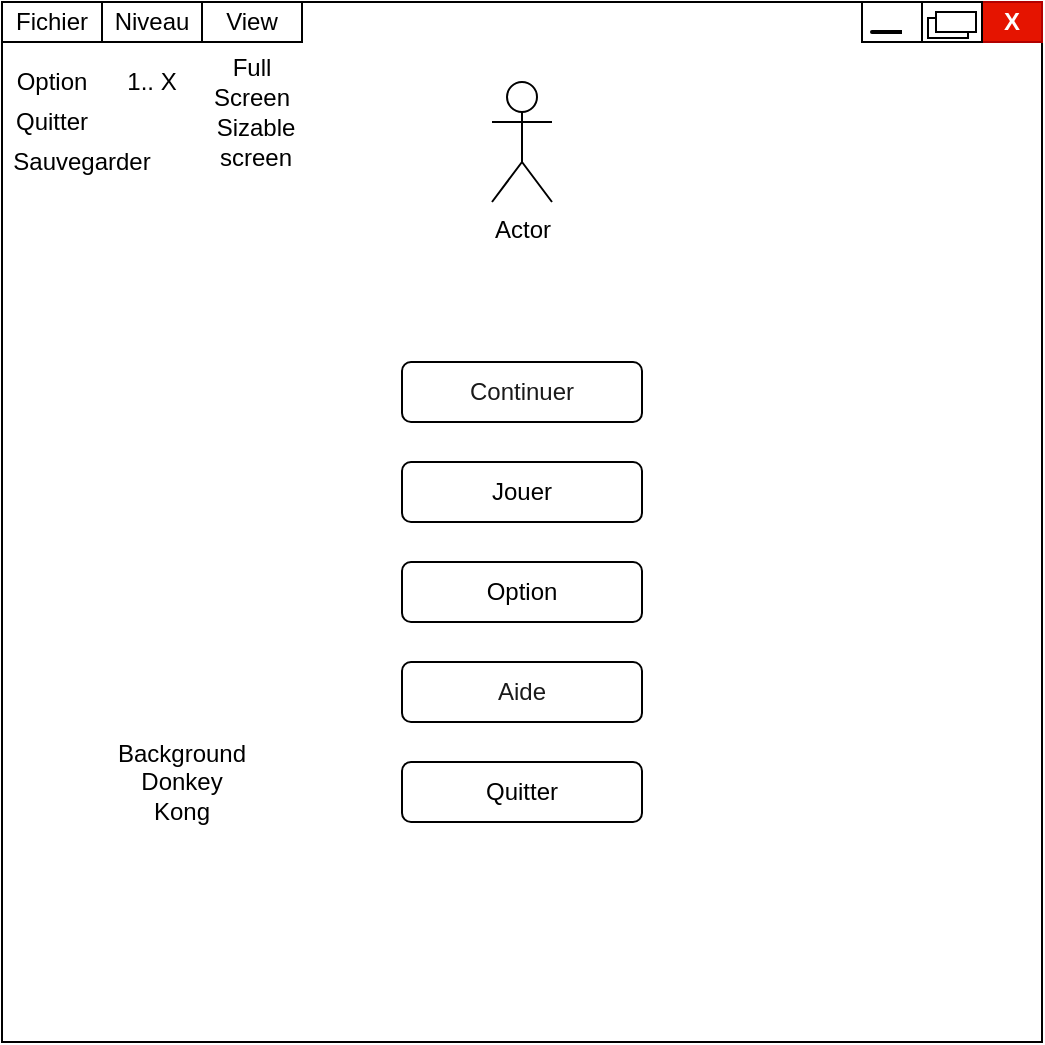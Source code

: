 <mxfile version="12.9.5" type="github" pages="5"><diagram id="MJu-IrhfT8H-dMEGHJ8v" name="Page-1"><mxGraphModel dx="1182" dy="761" grid="1" gridSize="10" guides="1" tooltips="1" connect="1" arrows="1" fold="1" page="1" pageScale="1" pageWidth="827" pageHeight="1169" math="0" shadow="0"><root><mxCell id="0"/><mxCell id="1" parent="0"/><mxCell id="d40sE--eeFX08UkqFWNd-1" value="" style="whiteSpace=wrap;html=1;aspect=fixed;" vertex="1" parent="1"><mxGeometry x="140" y="90" width="520" height="520" as="geometry"/></mxCell><mxCell id="d40sE--eeFX08UkqFWNd-5" value="X" style="rounded=0;whiteSpace=wrap;html=1;fillColor=#e51400;strokeColor=#B20000;fontColor=#FFFFFF;fontStyle=1" vertex="1" parent="1"><mxGeometry x="630" y="90" width="30" height="20" as="geometry"/></mxCell><mxCell id="d40sE--eeFX08UkqFWNd-6" value="" style="rounded=0;whiteSpace=wrap;html=1;" vertex="1" parent="1"><mxGeometry x="600" y="90" width="30" height="20" as="geometry"/></mxCell><mxCell id="d40sE--eeFX08UkqFWNd-7" value="" style="rounded=0;whiteSpace=wrap;html=1;" vertex="1" parent="1"><mxGeometry x="570" y="90" width="30" height="20" as="geometry"/></mxCell><mxCell id="d40sE--eeFX08UkqFWNd-8" value="Jouer" style="rounded=1;whiteSpace=wrap;html=1;" vertex="1" parent="1"><mxGeometry x="340" y="320" width="120" height="30" as="geometry"/></mxCell><mxCell id="d40sE--eeFX08UkqFWNd-9" value="Option" style="rounded=1;whiteSpace=wrap;html=1;" vertex="1" parent="1"><mxGeometry x="340" y="370" width="120" height="30" as="geometry"/></mxCell><mxCell id="d40sE--eeFX08UkqFWNd-10" value="Quitter" style="rounded=1;whiteSpace=wrap;html=1;" vertex="1" parent="1"><mxGeometry x="340" y="470" width="120" height="30" as="geometry"/></mxCell><mxCell id="d40sE--eeFX08UkqFWNd-11" value="Actor" style="shape=umlActor;verticalLabelPosition=bottom;labelBackgroundColor=#ffffff;verticalAlign=top;html=1;outlineConnect=0;" vertex="1" parent="1"><mxGeometry x="385" y="130" width="30" height="60" as="geometry"/></mxCell><mxCell id="d40sE--eeFX08UkqFWNd-13" value="Background Donkey Kong" style="text;html=1;strokeColor=none;fillColor=none;align=center;verticalAlign=middle;whiteSpace=wrap;rounded=0;" vertex="1" parent="1"><mxGeometry x="210" y="470" width="40" height="20" as="geometry"/></mxCell><mxCell id="5pZwspo3pknwPoFdl_wv-1" value="Fichier" style="rounded=0;whiteSpace=wrap;html=1;" vertex="1" parent="1"><mxGeometry x="140" y="90" width="50" height="20" as="geometry"/></mxCell><mxCell id="5pZwspo3pknwPoFdl_wv-2" value="Niveau" style="rounded=0;whiteSpace=wrap;html=1;" vertex="1" parent="1"><mxGeometry x="190" y="90" width="50" height="20" as="geometry"/></mxCell><mxCell id="5pZwspo3pknwPoFdl_wv-3" value="View" style="rounded=0;whiteSpace=wrap;html=1;" vertex="1" parent="1"><mxGeometry x="240" y="90" width="50" height="20" as="geometry"/></mxCell><mxCell id="YX7-mBzuiPzzeSwTnvAa-1" value="Option" style="text;html=1;strokeColor=none;fillColor=none;align=center;verticalAlign=middle;whiteSpace=wrap;rounded=0;" vertex="1" parent="1"><mxGeometry x="145" y="120" width="40" height="20" as="geometry"/></mxCell><mxCell id="YX7-mBzuiPzzeSwTnvAa-2" value="Quitter" style="text;html=1;strokeColor=none;fillColor=none;align=center;verticalAlign=middle;whiteSpace=wrap;rounded=0;" vertex="1" parent="1"><mxGeometry x="145" y="140" width="40" height="20" as="geometry"/></mxCell><mxCell id="YX7-mBzuiPzzeSwTnvAa-3" value="Sauvegarder" style="text;html=1;strokeColor=none;fillColor=none;align=center;verticalAlign=middle;whiteSpace=wrap;rounded=0;" vertex="1" parent="1"><mxGeometry x="160" y="160" width="40" height="20" as="geometry"/></mxCell><mxCell id="YX7-mBzuiPzzeSwTnvAa-4" value="1.. X" style="text;html=1;strokeColor=none;fillColor=none;align=center;verticalAlign=middle;whiteSpace=wrap;rounded=0;" vertex="1" parent="1"><mxGeometry x="195" y="120" width="40" height="20" as="geometry"/></mxCell><mxCell id="YX7-mBzuiPzzeSwTnvAa-5" value="Full Screen" style="text;html=1;strokeColor=none;fillColor=none;align=center;verticalAlign=middle;whiteSpace=wrap;rounded=0;" vertex="1" parent="1"><mxGeometry x="245" y="120" width="40" height="20" as="geometry"/></mxCell><mxCell id="YX7-mBzuiPzzeSwTnvAa-6" value="Sizable screen" style="text;html=1;strokeColor=none;fillColor=none;align=center;verticalAlign=middle;whiteSpace=wrap;rounded=0;" vertex="1" parent="1"><mxGeometry x="247" y="150" width="40" height="20" as="geometry"/></mxCell><mxCell id="YX7-mBzuiPzzeSwTnvAa-7" value="" style="rounded=0;whiteSpace=wrap;html=1;fontColor=#FFFFFF;" vertex="1" parent="1"><mxGeometry x="603" y="98" width="20" height="10" as="geometry"/></mxCell><mxCell id="YX7-mBzuiPzzeSwTnvAa-9" value="" style="endArrow=none;html=1;fontColor=#FFFFFF;strokeWidth=2;" edge="1" parent="1"><mxGeometry width="50" height="50" relative="1" as="geometry"><mxPoint x="590" y="105" as="sourcePoint"/><mxPoint x="590" y="105" as="targetPoint"/><Array as="points"><mxPoint x="570" y="105"/></Array></mxGeometry></mxCell><mxCell id="YX7-mBzuiPzzeSwTnvAa-10" value="" style="rounded=0;whiteSpace=wrap;html=1;fontColor=#FFFFFF;" vertex="1" parent="1"><mxGeometry x="607" y="95" width="20" height="10" as="geometry"/></mxCell><mxCell id="_hrIcedxYh1KK1JeIAip-1" value="Aide" style="rounded=1;whiteSpace=wrap;html=1;fontColor=#1A1A1A;" vertex="1" parent="1"><mxGeometry x="340" y="420" width="120" height="30" as="geometry"/></mxCell><mxCell id="Mm--oP4z0I4QeznkHdy3-1" value="Continuer" style="rounded=1;whiteSpace=wrap;html=1;fontColor=#1A1A1A;" vertex="1" parent="1"><mxGeometry x="340" y="270" width="120" height="30" as="geometry"/></mxCell></root></mxGraphModel></diagram><diagram id="lppRwmm_ZwnK1JYK9efZ" name="Page-2"><mxGraphModel dx="1182" dy="761" grid="1" gridSize="10" guides="1" tooltips="1" connect="1" arrows="1" fold="1" page="1" pageScale="1" pageWidth="827" pageHeight="1169" math="0" shadow="0"><root><mxCell id="HEBlxjGkuaWdOYbG5sSL-0"/><mxCell id="HEBlxjGkuaWdOYbG5sSL-1" parent="HEBlxjGkuaWdOYbG5sSL-0"/><mxCell id="X5IsM4IK13u4ezns0tV5-0" value="" style="whiteSpace=wrap;html=1;aspect=fixed;" vertex="1" parent="HEBlxjGkuaWdOYbG5sSL-1"><mxGeometry x="130" y="100" width="520" height="520" as="geometry"/></mxCell><mxCell id="ecJn6SYAu1iSSMCjbpgX-0" value="" style="rounded=0;whiteSpace=wrap;html=1;" vertex="1" parent="HEBlxjGkuaWdOYbG5sSL-1"><mxGeometry x="560" y="100" width="30" height="20" as="geometry"/></mxCell><mxCell id="qHPtoEDg0iFrQ_QlJ96z-0" value="" style="rounded=0;whiteSpace=wrap;html=1;" vertex="1" parent="HEBlxjGkuaWdOYbG5sSL-1"><mxGeometry x="590" y="100" width="30" height="20" as="geometry"/></mxCell><mxCell id="lIFxlnw7Nz_MmHsuTOYK-0" value="" style="rounded=0;whiteSpace=wrap;html=1;fillColor=#e51400;strokeColor=#B20000;fontColor=#ffffff;" vertex="1" parent="HEBlxjGkuaWdOYbG5sSL-1"><mxGeometry x="620" y="100" width="30" height="20" as="geometry"/></mxCell><mxCell id="lIFxlnw7Nz_MmHsuTOYK-2" value="" style="endArrow=none;html=1;entryX=0.173;entryY=0.25;entryDx=0;entryDy=0;entryPerimeter=0;exitX=0;exitY=0.5;exitDx=0;exitDy=0;" edge="1" parent="HEBlxjGkuaWdOYbG5sSL-1" source="lIFxlnw7Nz_MmHsuTOYK-10" target="X5IsM4IK13u4ezns0tV5-0"><mxGeometry width="50" height="50" relative="1" as="geometry"><mxPoint x="340" y="220" as="sourcePoint"/><mxPoint x="390" y="170" as="targetPoint"/></mxGeometry></mxCell><mxCell id="lIFxlnw7Nz_MmHsuTOYK-3" value="Volume" style="text;html=1;strokeColor=none;fillColor=none;align=center;verticalAlign=middle;whiteSpace=wrap;rounded=0;" vertex="1" parent="HEBlxjGkuaWdOYbG5sSL-1"><mxGeometry x="230" y="190" width="40" height="20" as="geometry"/></mxCell><mxCell id="lIFxlnw7Nz_MmHsuTOYK-4" value="" style="endArrow=none;html=1;entryX=0.173;entryY=0.25;entryDx=0;entryDy=0;entryPerimeter=0;exitX=0.692;exitY=0.25;exitDx=0;exitDy=0;exitPerimeter=0;" edge="1" parent="HEBlxjGkuaWdOYbG5sSL-1" source="lIFxlnw7Nz_MmHsuTOYK-8"><mxGeometry width="50" height="50" relative="1" as="geometry"><mxPoint x="363.84" y="297.5" as="sourcePoint"/><mxPoint x="221.96" y="296" as="targetPoint"/></mxGeometry></mxCell><mxCell id="lIFxlnw7Nz_MmHsuTOYK-5" value="Sensibilité micro" style="text;html=1;strokeColor=none;fillColor=none;align=center;verticalAlign=middle;whiteSpace=wrap;rounded=0;" vertex="1" parent="HEBlxjGkuaWdOYbG5sSL-1"><mxGeometry x="232" y="256" width="40" height="20" as="geometry"/></mxCell><mxCell id="lIFxlnw7Nz_MmHsuTOYK-7" value="" style="endArrow=none;html=1;entryX=0.173;entryY=0.25;entryDx=0;entryDy=0;entryPerimeter=0;exitX=0.692;exitY=0.25;exitDx=0;exitDy=0;exitPerimeter=0;" edge="1" parent="HEBlxjGkuaWdOYbG5sSL-1"><mxGeometry width="50" height="50" relative="1" as="geometry"><mxPoint x="491.84" y="296" as="sourcePoint"/><mxPoint x="353.46" y="297.5" as="targetPoint"/></mxGeometry></mxCell><mxCell id="lIFxlnw7Nz_MmHsuTOYK-8" value="" style="rounded=0;whiteSpace=wrap;html=1;" vertex="1" parent="HEBlxjGkuaWdOYbG5sSL-1"><mxGeometry x="340" y="290" width="30" height="20" as="geometry"/></mxCell><mxCell id="lIFxlnw7Nz_MmHsuTOYK-10" value="" style="rounded=0;whiteSpace=wrap;html=1;" vertex="1" parent="HEBlxjGkuaWdOYbG5sSL-1"><mxGeometry x="280" y="220" width="30" height="20" as="geometry"/></mxCell><mxCell id="lIFxlnw7Nz_MmHsuTOYK-13" value="" style="endArrow=none;html=1;entryX=1;entryY=0.5;entryDx=0;entryDy=0;exitX=0.692;exitY=0.25;exitDx=0;exitDy=0;exitPerimeter=0;" edge="1" parent="HEBlxjGkuaWdOYbG5sSL-1" source="X5IsM4IK13u4ezns0tV5-0" target="lIFxlnw7Nz_MmHsuTOYK-10"><mxGeometry width="50" height="50" relative="1" as="geometry"><mxPoint x="489.84" y="230" as="sourcePoint"/><mxPoint x="219.96" y="230" as="targetPoint"/></mxGeometry></mxCell><mxCell id="lIFxlnw7Nz_MmHsuTOYK-14" value="Enregistrer voix" style="rounded=1;whiteSpace=wrap;html=1;" vertex="1" parent="HEBlxjGkuaWdOYbG5sSL-1"><mxGeometry x="300" y="350" width="150" height="40" as="geometry"/></mxCell><mxCell id="lIFxlnw7Nz_MmHsuTOYK-16" value="" style="rounded=0;whiteSpace=wrap;html=1;" vertex="1" parent="HEBlxjGkuaWdOYbG5sSL-1"><mxGeometry x="230" y="430" width="20" height="20" as="geometry"/></mxCell><mxCell id="lIFxlnw7Nz_MmHsuTOYK-17" value="" style="rounded=0;whiteSpace=wrap;html=1;" vertex="1" parent="HEBlxjGkuaWdOYbG5sSL-1"><mxGeometry x="230" y="470" width="20" height="20" as="geometry"/></mxCell><mxCell id="lIFxlnw7Nz_MmHsuTOYK-19" value="30 FPS" style="text;html=1;strokeColor=none;fillColor=none;align=center;verticalAlign=middle;whiteSpace=wrap;rounded=0;" vertex="1" parent="HEBlxjGkuaWdOYbG5sSL-1"><mxGeometry x="270" y="430" width="60" height="20" as="geometry"/></mxCell><mxCell id="lIFxlnw7Nz_MmHsuTOYK-20" value="60 FPS" style="text;html=1;strokeColor=none;fillColor=none;align=center;verticalAlign=middle;whiteSpace=wrap;rounded=0;" vertex="1" parent="HEBlxjGkuaWdOYbG5sSL-1"><mxGeometry x="270" y="470" width="60" height="20" as="geometry"/></mxCell><mxCell id="lIFxlnw7Nz_MmHsuTOYK-23" value="Redéfinir les commandes" style="rounded=1;whiteSpace=wrap;html=1;" vertex="1" parent="HEBlxjGkuaWdOYbG5sSL-1"><mxGeometry x="270" y="530" width="245" height="30" as="geometry"/></mxCell><mxCell id="lIFxlnw7Nz_MmHsuTOYK-24" value="Background Image" style="text;html=1;strokeColor=none;fillColor=none;align=center;verticalAlign=middle;whiteSpace=wrap;rounded=0;" vertex="1" parent="HEBlxjGkuaWdOYbG5sSL-1"><mxGeometry x="530" y="450" width="40" height="20" as="geometry"/></mxCell><mxCell id="QuIkl-Yd2FQ92Vz9-Jpx-1" style="edgeStyle=orthogonalEdgeStyle;rounded=0;orthogonalLoop=1;jettySize=auto;html=1;entryX=0.5;entryY=0;entryDx=0;entryDy=0;" edge="1" parent="HEBlxjGkuaWdOYbG5sSL-1" source="QuIkl-Yd2FQ92Vz9-Jpx-0" target="lIFxlnw7Nz_MmHsuTOYK-23"><mxGeometry relative="1" as="geometry"/></mxCell><mxCell id="QuIkl-Yd2FQ92Vz9-Jpx-0" value="DLC*" style="text;html=1;strokeColor=none;fillColor=none;align=center;verticalAlign=middle;whiteSpace=wrap;rounded=0;" vertex="1" parent="HEBlxjGkuaWdOYbG5sSL-1"><mxGeometry x="520" y="500" width="40" height="20" as="geometry"/></mxCell></root></mxGraphModel></diagram><diagram id="HItz_-xcWpewHoOUNFBs" name="Page-3"><mxGraphModel dx="1182" dy="761" grid="1" gridSize="10" guides="1" tooltips="1" connect="1" arrows="1" fold="1" page="1" pageScale="1" pageWidth="827" pageHeight="1169" math="0" shadow="0"><root><mxCell id="yjrTKYImv4SbfYOUHmKU-0"/><mxCell id="yjrTKYImv4SbfYOUHmKU-1" parent="yjrTKYImv4SbfYOUHmKU-0"/><mxCell id="VtdddSyObHJq0VA2rjVX-0" value="" style="whiteSpace=wrap;html=1;aspect=fixed;" vertex="1" parent="yjrTKYImv4SbfYOUHmKU-1"><mxGeometry x="130" y="100" width="520" height="520" as="geometry"/></mxCell><mxCell id="VtdddSyObHJq0VA2rjVX-1" value="" style="rounded=0;whiteSpace=wrap;html=1;" vertex="1" parent="yjrTKYImv4SbfYOUHmKU-1"><mxGeometry x="560" y="100" width="30" height="20" as="geometry"/></mxCell><mxCell id="VtdddSyObHJq0VA2rjVX-2" value="" style="rounded=0;whiteSpace=wrap;html=1;" vertex="1" parent="yjrTKYImv4SbfYOUHmKU-1"><mxGeometry x="590" y="100" width="30" height="20" as="geometry"/></mxCell><mxCell id="VtdddSyObHJq0VA2rjVX-3" value="" style="rounded=0;whiteSpace=wrap;html=1;fillColor=#e51400;strokeColor=#B20000;fontColor=#ffffff;" vertex="1" parent="yjrTKYImv4SbfYOUHmKU-1"><mxGeometry x="620" y="100" width="30" height="20" as="geometry"/></mxCell><mxCell id="VtdddSyObHJq0VA2rjVX-4" value="" style="rounded=0;whiteSpace=wrap;html=1;" vertex="1" parent="yjrTKYImv4SbfYOUHmKU-1"><mxGeometry x="330" y="220" width="120" height="30" as="geometry"/></mxCell><mxCell id="VtdddSyObHJq0VA2rjVX-5" value="" style="triangle;whiteSpace=wrap;html=1;rotation=90;" vertex="1" parent="yjrTKYImv4SbfYOUHmKU-1"><mxGeometry x="423.75" y="225.75" width="16.87" height="33.75" as="geometry"/></mxCell><mxCell id="VtdddSyObHJq0VA2rjVX-6" value="Jouer" style="rounded=1;whiteSpace=wrap;html=1;" vertex="1" parent="yjrTKYImv4SbfYOUHmKU-1"><mxGeometry x="290" y="310" width="200" height="60" as="geometry"/></mxCell></root></mxGraphModel></diagram><diagram id="on_M5fnVrCHuALGPSeuv" name="Page-4"><mxGraphModel dx="1182" dy="761" grid="1" gridSize="10" guides="1" tooltips="1" connect="1" arrows="1" fold="1" page="1" pageScale="1" pageWidth="827" pageHeight="1169" math="0" shadow="0"><root><mxCell id="OIEvwheSHfT0YS_0Ygdf-0"/><mxCell id="OIEvwheSHfT0YS_0Ygdf-1" parent="OIEvwheSHfT0YS_0Ygdf-0"/><mxCell id="OIEvwheSHfT0YS_0Ygdf-2" value="" style="whiteSpace=wrap;html=1;aspect=fixed;" vertex="1" parent="OIEvwheSHfT0YS_0Ygdf-1"><mxGeometry x="130" y="100" width="520" height="520" as="geometry"/></mxCell><mxCell id="OIEvwheSHfT0YS_0Ygdf-3" value="" style="rounded=0;whiteSpace=wrap;html=1;" vertex="1" parent="OIEvwheSHfT0YS_0Ygdf-1"><mxGeometry x="560" y="100" width="30" height="20" as="geometry"/></mxCell><mxCell id="OIEvwheSHfT0YS_0Ygdf-4" value="" style="rounded=0;whiteSpace=wrap;html=1;" vertex="1" parent="OIEvwheSHfT0YS_0Ygdf-1"><mxGeometry x="590" y="100" width="30" height="20" as="geometry"/></mxCell><mxCell id="OIEvwheSHfT0YS_0Ygdf-5" value="" style="rounded=0;whiteSpace=wrap;html=1;fillColor=#e51400;strokeColor=#B20000;fontColor=#ffffff;" vertex="1" parent="OIEvwheSHfT0YS_0Ygdf-1"><mxGeometry x="620" y="100" width="30" height="20" as="geometry"/></mxCell><mxCell id="OIEvwheSHfT0YS_0Ygdf-6" value="&lt;font style=&quot;font-size: 28px&quot;&gt;HELP&lt;/font&gt;" style="text;html=1;strokeColor=none;fillColor=none;align=center;verticalAlign=middle;whiteSpace=wrap;rounded=0;" vertex="1" parent="OIEvwheSHfT0YS_0Ygdf-1"><mxGeometry x="270" y="130" width="220" height="110" as="geometry"/></mxCell><mxCell id="OIEvwheSHfT0YS_0Ygdf-7" value="&lt;h1&gt;Help&lt;/h1&gt;&lt;p&gt;Lorem ipsum dolor sit amet, consectetur adipisicing elit, sed do eiusmod tempor incididunt ut labore et dolore magna aliqua.&lt;/p&gt;" style="text;html=1;strokeColor=none;fillColor=none;spacing=5;spacingTop=-20;whiteSpace=wrap;overflow=hidden;rounded=0;" vertex="1" parent="OIEvwheSHfT0YS_0Ygdf-1"><mxGeometry x="270" y="250" width="190" height="120" as="geometry"/></mxCell></root></mxGraphModel></diagram><diagram id="NMBz3xR3LTI2Cxp_9dpd" name="Page-5"><mxGraphModel dx="1182" dy="761" grid="1" gridSize="10" guides="1" tooltips="1" connect="1" arrows="1" fold="1" page="1" pageScale="1" pageWidth="827" pageHeight="1169" math="0" shadow="0"><root><mxCell id="bkbO5V1eDNU3OVlKAAl0-0"/><mxCell id="bkbO5V1eDNU3OVlKAAl0-1" parent="bkbO5V1eDNU3OVlKAAl0-0"/><mxCell id="bkbO5V1eDNU3OVlKAAl0-2" value="" style="whiteSpace=wrap;html=1;aspect=fixed;" vertex="1" parent="bkbO5V1eDNU3OVlKAAl0-1"><mxGeometry x="130" y="100" width="610" height="610" as="geometry"/></mxCell><mxCell id="aotKtuQzB7yYFv51C6DJ-1" value="Jeu" style="text;html=1;strokeColor=none;fillColor=none;align=center;verticalAlign=middle;whiteSpace=wrap;rounded=0;" vertex="1" parent="bkbO5V1eDNU3OVlKAAl0-1"><mxGeometry x="350" y="260" width="170" height="250" as="geometry"/></mxCell></root></mxGraphModel></diagram></mxfile>